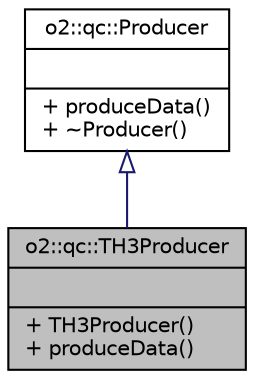 digraph "o2::qc::TH3Producer"
{
 // INTERACTIVE_SVG=YES
  bgcolor="transparent";
  edge [fontname="Helvetica",fontsize="10",labelfontname="Helvetica",labelfontsize="10"];
  node [fontname="Helvetica",fontsize="10",shape=record];
  Node1 [label="{o2::qc::TH3Producer\n||+ TH3Producer()\l+ produceData()\l}",height=0.2,width=0.4,color="black", fillcolor="grey75", style="filled" fontcolor="black"];
  Node2 -> Node1 [dir="back",color="midnightblue",fontsize="10",style="solid",arrowtail="onormal",fontname="Helvetica"];
  Node2 [label="{o2::qc::Producer\n||+ produceData()\l+ ~Producer()\l}",height=0.2,width=0.4,color="black",URL="$d7/d27/classo2_1_1qc_1_1Producer.html"];
}
